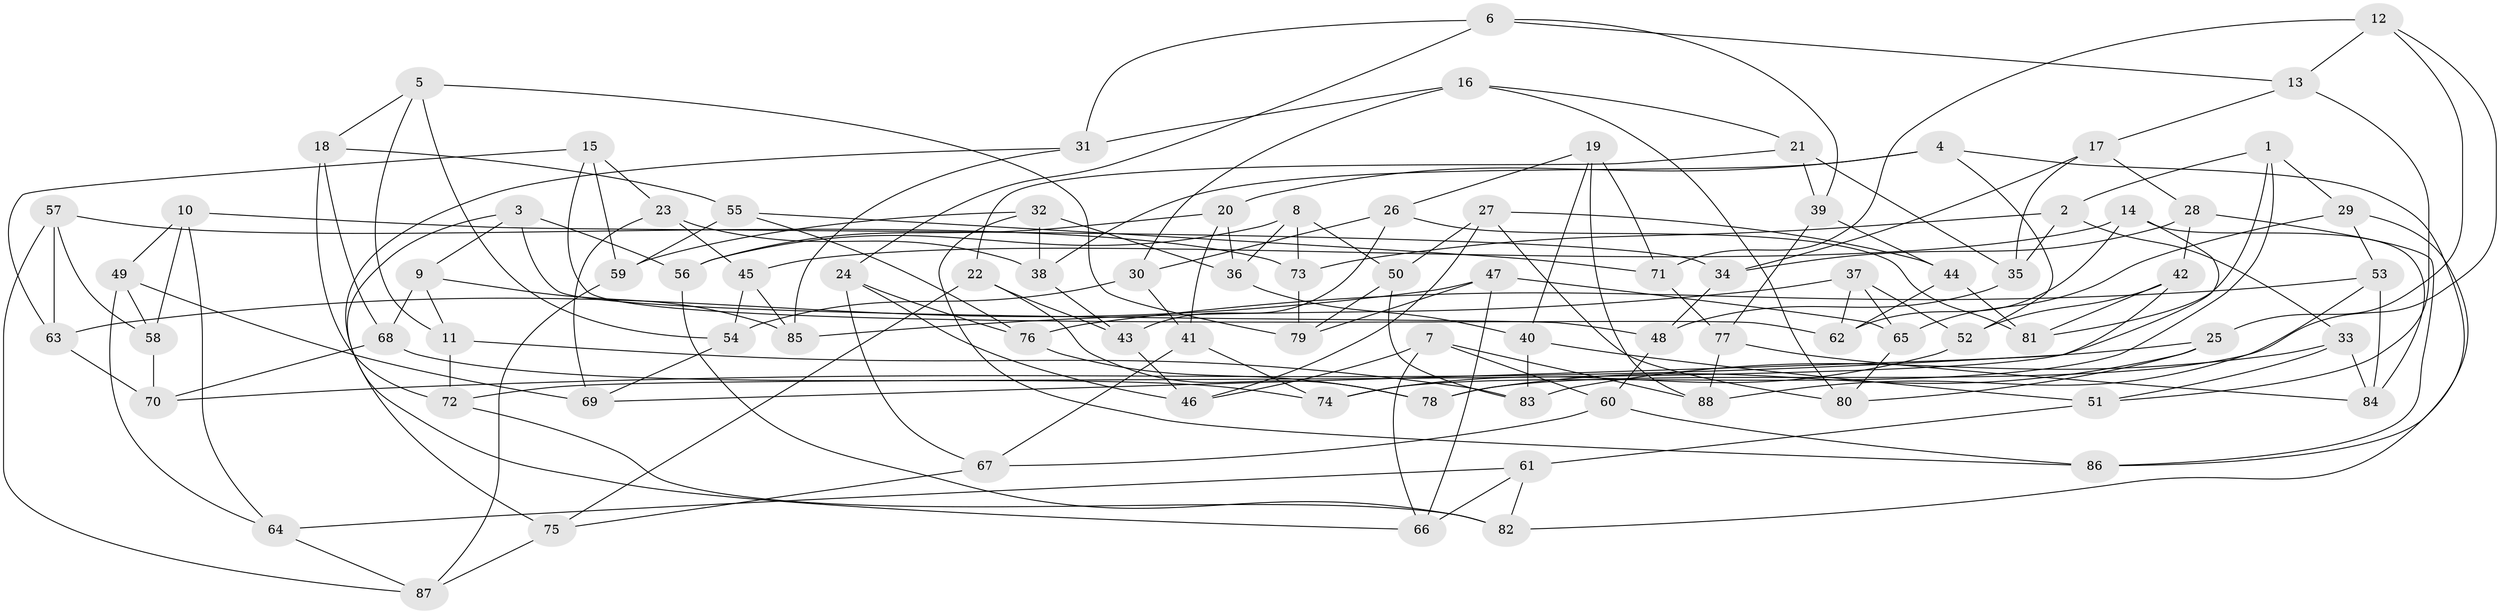 // coarse degree distribution, {6: 0.32075471698113206, 4: 0.33962264150943394, 5: 0.3018867924528302, 3: 0.03773584905660377}
// Generated by graph-tools (version 1.1) at 2025/38/03/04/25 23:38:10]
// undirected, 88 vertices, 176 edges
graph export_dot {
  node [color=gray90,style=filled];
  1;
  2;
  3;
  4;
  5;
  6;
  7;
  8;
  9;
  10;
  11;
  12;
  13;
  14;
  15;
  16;
  17;
  18;
  19;
  20;
  21;
  22;
  23;
  24;
  25;
  26;
  27;
  28;
  29;
  30;
  31;
  32;
  33;
  34;
  35;
  36;
  37;
  38;
  39;
  40;
  41;
  42;
  43;
  44;
  45;
  46;
  47;
  48;
  49;
  50;
  51;
  52;
  53;
  54;
  55;
  56;
  57;
  58;
  59;
  60;
  61;
  62;
  63;
  64;
  65;
  66;
  67;
  68;
  69;
  70;
  71;
  72;
  73;
  74;
  75;
  76;
  77;
  78;
  79;
  80;
  81;
  82;
  83;
  84;
  85;
  86;
  87;
  88;
  1 -- 2;
  1 -- 81;
  1 -- 74;
  1 -- 29;
  2 -- 33;
  2 -- 35;
  2 -- 73;
  3 -- 9;
  3 -- 48;
  3 -- 75;
  3 -- 56;
  4 -- 20;
  4 -- 38;
  4 -- 86;
  4 -- 52;
  5 -- 18;
  5 -- 54;
  5 -- 79;
  5 -- 11;
  6 -- 13;
  6 -- 39;
  6 -- 24;
  6 -- 31;
  7 -- 46;
  7 -- 66;
  7 -- 88;
  7 -- 60;
  8 -- 56;
  8 -- 73;
  8 -- 50;
  8 -- 36;
  9 -- 68;
  9 -- 85;
  9 -- 11;
  10 -- 34;
  10 -- 58;
  10 -- 49;
  10 -- 64;
  11 -- 83;
  11 -- 72;
  12 -- 25;
  12 -- 13;
  12 -- 71;
  12 -- 78;
  13 -- 51;
  13 -- 17;
  14 -- 62;
  14 -- 72;
  14 -- 84;
  14 -- 45;
  15 -- 23;
  15 -- 59;
  15 -- 62;
  15 -- 63;
  16 -- 30;
  16 -- 80;
  16 -- 31;
  16 -- 21;
  17 -- 28;
  17 -- 35;
  17 -- 34;
  18 -- 68;
  18 -- 72;
  18 -- 55;
  19 -- 40;
  19 -- 71;
  19 -- 26;
  19 -- 88;
  20 -- 41;
  20 -- 56;
  20 -- 36;
  21 -- 39;
  21 -- 22;
  21 -- 35;
  22 -- 78;
  22 -- 43;
  22 -- 75;
  23 -- 69;
  23 -- 45;
  23 -- 38;
  24 -- 46;
  24 -- 76;
  24 -- 67;
  25 -- 70;
  25 -- 78;
  25 -- 80;
  26 -- 43;
  26 -- 81;
  26 -- 30;
  27 -- 80;
  27 -- 44;
  27 -- 46;
  27 -- 50;
  28 -- 86;
  28 -- 42;
  28 -- 34;
  29 -- 82;
  29 -- 53;
  29 -- 65;
  30 -- 54;
  30 -- 41;
  31 -- 66;
  31 -- 85;
  32 -- 36;
  32 -- 59;
  32 -- 86;
  32 -- 38;
  33 -- 51;
  33 -- 84;
  33 -- 83;
  34 -- 48;
  35 -- 48;
  36 -- 40;
  37 -- 52;
  37 -- 85;
  37 -- 65;
  37 -- 62;
  38 -- 43;
  39 -- 44;
  39 -- 77;
  40 -- 51;
  40 -- 83;
  41 -- 67;
  41 -- 74;
  42 -- 81;
  42 -- 52;
  42 -- 69;
  43 -- 46;
  44 -- 62;
  44 -- 81;
  45 -- 85;
  45 -- 54;
  47 -- 66;
  47 -- 65;
  47 -- 79;
  47 -- 63;
  48 -- 60;
  49 -- 69;
  49 -- 58;
  49 -- 64;
  50 -- 83;
  50 -- 79;
  51 -- 61;
  52 -- 74;
  53 -- 84;
  53 -- 88;
  53 -- 76;
  54 -- 69;
  55 -- 59;
  55 -- 71;
  55 -- 76;
  56 -- 82;
  57 -- 73;
  57 -- 63;
  57 -- 58;
  57 -- 87;
  58 -- 70;
  59 -- 87;
  60 -- 86;
  60 -- 67;
  61 -- 66;
  61 -- 64;
  61 -- 82;
  63 -- 70;
  64 -- 87;
  65 -- 80;
  67 -- 75;
  68 -- 70;
  68 -- 74;
  71 -- 77;
  72 -- 82;
  73 -- 79;
  75 -- 87;
  76 -- 78;
  77 -- 84;
  77 -- 88;
}
